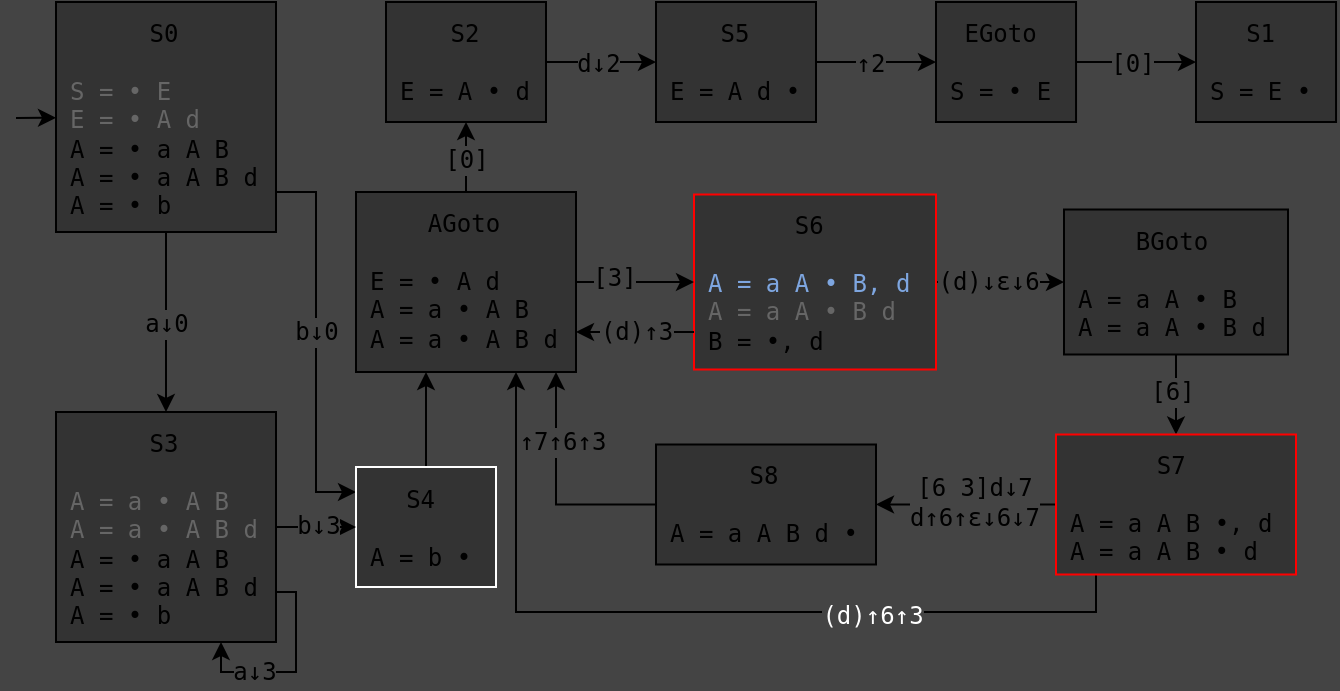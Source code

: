 <mxfile version="25.0.2">
  <diagram name="Page-1" id="PYJ2EbEZMSt3SerLNBYG">
    <mxGraphModel dx="697" dy="707" grid="1" gridSize="10" guides="1" tooltips="1" connect="1" arrows="1" fold="1" page="1" pageScale="1" pageWidth="827" pageHeight="1169" background="#444444" math="0" shadow="0">
      <root>
        <mxCell id="0" />
        <mxCell id="1" parent="0" />
        <mxCell id="pAEnlqBqYRoMagqUOsFd-11" style="edgeStyle=orthogonalEdgeStyle;rounded=0;orthogonalLoop=1;jettySize=auto;html=1;fontFamily=monospace;fontSize=12;fontColor=default;labelBackgroundColor=#444444;resizable=0;" parent="1" source="pAEnlqBqYRoMagqUOsFd-32" target="hS7_LjZfpNOxfmpkIFcN-2" edge="1">
          <mxGeometry relative="1" as="geometry" />
        </mxCell>
        <mxCell id="X8vxwtajDv38VZMK7RrP-1" value="[0]" style="edgeLabel;html=1;align=center;verticalAlign=middle;resizable=0;points=[];rounded=0;strokeColor=default;spacing=10;fontFamily=monospace;fontSize=12;fontColor=default;labelBackgroundColor=#444444;fillColor=default;gradientColor=none;" parent="pAEnlqBqYRoMagqUOsFd-11" vertex="1" connectable="0">
          <mxGeometry x="-0.061" y="-2" relative="1" as="geometry">
            <mxPoint y="-1" as="offset" />
          </mxGeometry>
        </mxCell>
        <mxCell id="pAEnlqBqYRoMagqUOsFd-15" style="edgeStyle=orthogonalEdgeStyle;rounded=0;orthogonalLoop=1;jettySize=auto;html=1;fontFamily=monospace;fontSize=12;fontColor=default;labelBackgroundColor=#444444;resizable=0;" parent="1" source="hS7_LjZfpNOxfmpkIFcN-1" target="pAEnlqBqYRoMagqUOsFd-14" edge="1">
          <mxGeometry relative="1" as="geometry" />
        </mxCell>
        <mxCell id="pAEnlqBqYRoMagqUOsFd-16" value="a↓0" style="edgeLabel;html=1;align=center;verticalAlign=middle;resizable=0;points=[];rounded=0;strokeColor=default;spacing=10;fontFamily=monospace;fontSize=12;fontColor=default;labelBackgroundColor=#444444;fillColor=default;gradientColor=none;" parent="pAEnlqBqYRoMagqUOsFd-15" vertex="1" connectable="0">
          <mxGeometry x="0.019" relative="1" as="geometry">
            <mxPoint as="offset" />
          </mxGeometry>
        </mxCell>
        <mxCell id="pAEnlqBqYRoMagqUOsFd-17" style="edgeStyle=orthogonalEdgeStyle;rounded=0;orthogonalLoop=1;jettySize=auto;html=1;fontFamily=monospace;fontSize=12;fontColor=default;labelBackgroundColor=#444444;resizable=0;" parent="1" source="hS7_LjZfpNOxfmpkIFcN-1" target="hS7_LjZfpNOxfmpkIFcN-5" edge="1">
          <mxGeometry relative="1" as="geometry">
            <Array as="points">
              <mxPoint x="170" y="110" />
              <mxPoint x="170" y="260" />
            </Array>
          </mxGeometry>
        </mxCell>
        <mxCell id="pAEnlqBqYRoMagqUOsFd-18" value="b↓0" style="edgeLabel;html=1;align=center;verticalAlign=middle;resizable=0;points=[];rounded=0;strokeColor=default;spacing=10;fontFamily=monospace;fontSize=12;fontColor=default;labelBackgroundColor=#444444;fillColor=default;gradientColor=none;" parent="pAEnlqBqYRoMagqUOsFd-17" vertex="1" connectable="0">
          <mxGeometry x="0.146" relative="1" as="geometry">
            <mxPoint y="-19" as="offset" />
          </mxGeometry>
        </mxCell>
        <mxCell id="hS7_LjZfpNOxfmpkIFcN-1" value="&lt;div style=&quot;text-align: center;&quot;&gt;S0&lt;/div&gt;&lt;div&gt;&lt;br&gt;&lt;/div&gt;&lt;font color=&quot;#666666&quot;&gt;S = •&amp;nbsp;E&lt;/font&gt;&lt;div&gt;&lt;font color=&quot;#666666&quot;&gt;E = • A d&lt;br&gt;&lt;/font&gt;&lt;div&gt;A =&amp;nbsp;&lt;span style=&quot;background-color: initial;&quot;&gt;•&lt;/span&gt;&lt;span style=&quot;background-color: initial;&quot;&gt;&amp;nbsp;a A B&lt;/span&gt;&lt;/div&gt;A =&amp;nbsp;&lt;span style=&quot;background-color: initial;&quot;&gt;•&lt;/span&gt;&lt;span style=&quot;background-color: initial;&quot;&gt;&amp;nbsp;a A B d&lt;br&gt;&lt;/span&gt;A =&amp;nbsp;&lt;span style=&quot;background-color: initial;&quot;&gt;•&lt;/span&gt;&lt;span style=&quot;background-color: initial;&quot;&gt;&amp;nbsp;b&lt;/span&gt;&lt;/div&gt;" style="rounded=0;whiteSpace=wrap;html=1;fontFamily=monospace;align=left;spacing=7;verticalAlign=top;spacingTop=-3;fillColor=#333333;fontColor=default;" parent="1" vertex="1">
          <mxGeometry x="40" y="15" width="110" height="115" as="geometry" />
        </mxCell>
        <mxCell id="hS7_LjZfpNOxfmpkIFcN-2" value="&lt;div style=&quot;text-align: center;&quot;&gt;S1&lt;/div&gt;&lt;div&gt;&lt;br&gt;&lt;/div&gt;&lt;div&gt;S = E&amp;nbsp;&lt;span style=&quot;background-color: initial;&quot;&gt;•&lt;/span&gt;&lt;/div&gt;" style="rounded=0;whiteSpace=wrap;html=1;fontFamily=monospace;align=left;spacing=7;verticalAlign=top;spacingTop=-3;fillColor=#333333;" parent="1" vertex="1">
          <mxGeometry x="610" y="15" width="70.02" height="60" as="geometry" />
        </mxCell>
        <mxCell id="l_MzE4PI4m4KdWx8kdIT-2" style="edgeStyle=orthogonalEdgeStyle;rounded=0;orthogonalLoop=1;jettySize=auto;html=1;fontFamily=monospace;fontSize=12;fontColor=default;labelBackgroundColor=#444444;resizable=0;" parent="1" source="hS7_LjZfpNOxfmpkIFcN-5" target="pAEnlqBqYRoMagqUOsFd-34" edge="1">
          <mxGeometry relative="1" as="geometry">
            <Array as="points">
              <mxPoint x="225" y="210" />
              <mxPoint x="225" y="210" />
            </Array>
          </mxGeometry>
        </mxCell>
        <mxCell id="l_MzE4PI4m4KdWx8kdIT-10" value="" style="edgeLabel;html=1;align=center;verticalAlign=middle;resizable=0;points=[];rounded=0;strokeColor=default;spacing=10;fontFamily=monospace;fontSize=12;fontColor=default;labelBackgroundColor=#444444;fillColor=default;gradientColor=none;" parent="l_MzE4PI4m4KdWx8kdIT-2" vertex="1" connectable="0">
          <mxGeometry x="-0.197" y="-1" relative="1" as="geometry">
            <mxPoint as="offset" />
          </mxGeometry>
        </mxCell>
        <mxCell id="hS7_LjZfpNOxfmpkIFcN-5" value="&lt;div style=&quot;text-align: center;&quot;&gt;&lt;div&gt;S4&lt;/div&gt;&lt;div style=&quot;text-align: left;&quot;&gt;&lt;br&gt;&lt;/div&gt;&lt;font&gt;&lt;span style=&quot;text-align: left;&quot;&gt;A = b&amp;nbsp;&lt;/span&gt;&lt;span style=&quot;text-align: left;&quot;&gt;•&lt;br&gt;&lt;/span&gt;&lt;/font&gt;&lt;/div&gt;" style="rounded=0;whiteSpace=wrap;html=1;fontFamily=monospace;align=left;spacing=7;verticalAlign=top;spacingTop=-3;fillColor=#333333;strokeColor=#FFFFFF;fontColor=default;" parent="1" vertex="1">
          <mxGeometry x="190" y="247.5" width="70" height="60" as="geometry" />
        </mxCell>
        <mxCell id="pAEnlqBqYRoMagqUOsFd-12" style="edgeStyle=orthogonalEdgeStyle;rounded=0;orthogonalLoop=1;jettySize=auto;html=1;fontFamily=monospace;fontSize=12;fontColor=default;labelBackgroundColor=#444444;resizable=0;" parent="1" source="hS7_LjZfpNOxfmpkIFcN-6" target="hS7_LjZfpNOxfmpkIFcN-7" edge="1">
          <mxGeometry relative="1" as="geometry" />
        </mxCell>
        <mxCell id="pAEnlqBqYRoMagqUOsFd-13" value="d↓2" style="edgeLabel;html=1;align=center;verticalAlign=middle;resizable=0;points=[];rounded=0;strokeColor=default;spacing=10;fontFamily=monospace;fontSize=12;fontColor=default;labelBackgroundColor=#444444;fillColor=default;gradientColor=none;" parent="pAEnlqBqYRoMagqUOsFd-12" vertex="1" connectable="0">
          <mxGeometry x="-0.048" y="-1" relative="1" as="geometry">
            <mxPoint as="offset" />
          </mxGeometry>
        </mxCell>
        <mxCell id="hS7_LjZfpNOxfmpkIFcN-6" value="&lt;div style=&quot;text-align: center;&quot;&gt;S2&lt;/div&gt;&lt;div&gt;&lt;br&gt;&lt;/div&gt;&lt;font&gt;E = A • d&lt;br&gt;&lt;/font&gt;" style="rounded=0;whiteSpace=wrap;html=1;fontFamily=monospace;align=left;spacing=7;verticalAlign=top;spacingTop=-3;fillColor=#333333;fontColor=default;" parent="1" vertex="1">
          <mxGeometry x="205" y="15" width="80" height="60" as="geometry" />
        </mxCell>
        <mxCell id="pAEnlqBqYRoMagqUOsFd-33" style="edgeStyle=orthogonalEdgeStyle;rounded=0;orthogonalLoop=1;jettySize=auto;html=1;fontFamily=monospace;fontSize=12;fontColor=default;labelBackgroundColor=#444444;resizable=0;" parent="1" source="hS7_LjZfpNOxfmpkIFcN-7" target="pAEnlqBqYRoMagqUOsFd-32" edge="1">
          <mxGeometry relative="1" as="geometry">
            <Array as="points">
              <mxPoint x="440" y="45" />
              <mxPoint x="440" y="45" />
            </Array>
          </mxGeometry>
        </mxCell>
        <mxCell id="l_MzE4PI4m4KdWx8kdIT-8" value="↑2" style="edgeLabel;html=1;align=center;verticalAlign=middle;resizable=0;points=[];rounded=0;strokeColor=default;spacing=10;fontFamily=monospace;fontSize=12;fontColor=default;labelBackgroundColor=#444444;fillColor=default;gradientColor=none;" parent="pAEnlqBqYRoMagqUOsFd-33" vertex="1" connectable="0">
          <mxGeometry x="-0.119" y="-1" relative="1" as="geometry">
            <mxPoint as="offset" />
          </mxGeometry>
        </mxCell>
        <mxCell id="hS7_LjZfpNOxfmpkIFcN-7" value="&lt;div style=&quot;text-align: center;&quot;&gt;S5&lt;/div&gt;&lt;div&gt;&lt;br&gt;&lt;/div&gt;&lt;div style=&quot;text-align: center;&quot;&gt;&lt;span style=&quot;text-align: left;&quot;&gt;E = A d&lt;/span&gt;&lt;span style=&quot;background-color: initial; text-align: left;&quot;&gt;&amp;nbsp;&lt;/span&gt;&lt;span style=&quot;background-color: initial; text-align: left;&quot;&gt;•&lt;/span&gt;&lt;/div&gt;" style="rounded=0;whiteSpace=wrap;html=1;fontFamily=monospace;align=left;spacing=7;verticalAlign=top;spacingTop=-3;fillColor=#333333;" parent="1" vertex="1">
          <mxGeometry x="340" y="15" width="80" height="60" as="geometry" />
        </mxCell>
        <mxCell id="hS7_LjZfpNOxfmpkIFcN-57" value="" style="endArrow=classic;html=1;rounded=0;fontFamily=monospace;fontSize=12;fontColor=default;" parent="1" target="hS7_LjZfpNOxfmpkIFcN-1" edge="1">
          <mxGeometry width="50" height="50" relative="1" as="geometry">
            <mxPoint x="20" y="73" as="sourcePoint" />
            <mxPoint y="40" as="targetPoint" />
          </mxGeometry>
        </mxCell>
        <mxCell id="pAEnlqBqYRoMagqUOsFd-26" style="edgeStyle=orthogonalEdgeStyle;rounded=0;orthogonalLoop=1;jettySize=auto;html=1;fontFamily=monospace;fontSize=12;fontColor=default;labelBackgroundColor=#444444;resizable=0;" parent="1" source="l_MzE4PI4m4KdWx8kdIT-4" target="pAEnlqBqYRoMagqUOsFd-25" edge="1">
          <mxGeometry relative="1" as="geometry" />
        </mxCell>
        <mxCell id="X8vxwtajDv38VZMK7RrP-2" value="[6]" style="edgeLabel;html=1;align=center;verticalAlign=middle;resizable=0;points=[];rounded=0;strokeColor=default;spacing=10;fontFamily=monospace;fontSize=12;fontColor=default;labelBackgroundColor=#444444;fillColor=default;gradientColor=none;" parent="pAEnlqBqYRoMagqUOsFd-26" vertex="1" connectable="0">
          <mxGeometry x="-0.079" y="-2" relative="1" as="geometry">
            <mxPoint as="offset" />
          </mxGeometry>
        </mxCell>
        <mxCell id="l_MzE4PI4m4KdWx8kdIT-5" style="edgeStyle=orthogonalEdgeStyle;rounded=0;orthogonalLoop=1;jettySize=auto;html=1;fontFamily=monospace;fontSize=12;fontColor=default;labelBackgroundColor=#444444;resizable=0;" parent="1" source="pAEnlqBqYRoMagqUOsFd-1" target="l_MzE4PI4m4KdWx8kdIT-4" edge="1">
          <mxGeometry relative="1" as="geometry" />
        </mxCell>
        <mxCell id="l_MzE4PI4m4KdWx8kdIT-9" value="(d)↓ε↓6" style="edgeLabel;html=1;align=center;verticalAlign=middle;resizable=0;points=[];rounded=0;strokeColor=default;spacing=10;fontFamily=monospace;fontSize=12;fontColor=default;labelBackgroundColor=#444444;fillColor=default;gradientColor=none;" parent="l_MzE4PI4m4KdWx8kdIT-5" vertex="1" connectable="0">
          <mxGeometry x="-0.074" y="-3" relative="1" as="geometry">
            <mxPoint x="-4" y="-3" as="offset" />
          </mxGeometry>
        </mxCell>
        <mxCell id="pAEnlqBqYRoMagqUOsFd-1" value="&lt;div style=&quot;text-align: center;&quot;&gt;S6&lt;/div&gt;&lt;div&gt;&lt;br&gt;&lt;/div&gt;&lt;div style=&quot;text-align: center;&quot;&gt;&lt;div style=&quot;text-align: left;&quot;&gt;&lt;font color=&quot;#7ea6e0&quot;&gt;&lt;span style=&quot;background-color: initial;&quot;&gt;A =&lt;/span&gt;&lt;span style=&quot;background-color: initial;&quot;&gt;&amp;nbsp;a&lt;/span&gt;&lt;span style=&quot;background-color: initial;&quot;&gt;&amp;nbsp;&lt;/span&gt;&lt;span style=&quot;background-color: initial;&quot;&gt;A&amp;nbsp;&lt;/span&gt;&lt;span style=&quot;background-color: initial;&quot;&gt;•&lt;/span&gt;&lt;span style=&quot;background-color: initial;&quot;&gt;&amp;nbsp;&lt;/span&gt;&lt;span style=&quot;background-color: initial;&quot;&gt;B, d&lt;/span&gt;&lt;/font&gt;&lt;/div&gt;&lt;div style=&quot;text-align: left;&quot;&gt;&lt;font color=&quot;#666666&quot;&gt;A =&amp;nbsp;&lt;span style=&quot;background-color: initial;&quot;&gt;a&lt;/span&gt;&lt;span style=&quot;background-color: initial;&quot;&gt;&amp;nbsp;&lt;/span&gt;&lt;span style=&quot;background-color: initial;&quot;&gt;A&amp;nbsp;&lt;/span&gt;&lt;span style=&quot;background-color: initial;&quot;&gt;•&lt;/span&gt;&lt;span style=&quot;background-color: initial;&quot;&gt;&amp;nbsp;&lt;/span&gt;&lt;span style=&quot;background-color: initial;&quot;&gt;B d&lt;/span&gt;&lt;/font&gt;&lt;/div&gt;&lt;div style=&quot;text-align: left;&quot;&gt;&lt;span style=&quot;background-color: initial;&quot;&gt;B = •, d&lt;/span&gt;&lt;/div&gt;&lt;/div&gt;" style="rounded=0;whiteSpace=wrap;html=1;fontFamily=monospace;align=left;spacing=7;verticalAlign=top;spacingTop=-3;fillColor=#333333;strokeColor=#FF0000;" parent="1" vertex="1">
          <mxGeometry x="359" y="111.25" width="121" height="87.5" as="geometry" />
        </mxCell>
        <mxCell id="pAEnlqBqYRoMagqUOsFd-19" style="edgeStyle=orthogonalEdgeStyle;rounded=0;orthogonalLoop=1;jettySize=auto;html=1;fontFamily=monospace;fontSize=12;fontColor=default;labelBackgroundColor=#444444;resizable=0;" parent="1" source="pAEnlqBqYRoMagqUOsFd-14" target="hS7_LjZfpNOxfmpkIFcN-5" edge="1">
          <mxGeometry relative="1" as="geometry" />
        </mxCell>
        <mxCell id="pAEnlqBqYRoMagqUOsFd-20" value="b↓3" style="edgeLabel;html=1;align=center;verticalAlign=middle;resizable=0;points=[];rounded=0;strokeColor=default;spacing=10;fontFamily=monospace;fontSize=12;fontColor=default;labelBackgroundColor=#444444;fillColor=default;gradientColor=none;" parent="pAEnlqBqYRoMagqUOsFd-19" vertex="1" connectable="0">
          <mxGeometry x="0.134" y="1" relative="1" as="geometry">
            <mxPoint x="-2" as="offset" />
          </mxGeometry>
        </mxCell>
        <mxCell id="pAEnlqBqYRoMagqUOsFd-14" value="&lt;div style=&quot;text-align: center;&quot;&gt;S3&lt;/div&gt;&lt;div&gt;&lt;span style=&quot;background-color: initial;&quot;&gt;&lt;br&gt;&lt;/span&gt;&lt;/div&gt;&lt;div&gt;&lt;font color=&quot;#666666&quot;&gt;&lt;span style=&quot;background-color: initial;&quot;&gt;A =&lt;/span&gt;&lt;span style=&quot;background-color: initial;&quot;&gt;&amp;nbsp;a&lt;/span&gt;&lt;span style=&quot;background-color: initial;&quot;&gt;&amp;nbsp;&lt;/span&gt;&lt;span style=&quot;background-color: initial;&quot;&gt;•&lt;/span&gt;&lt;span style=&quot;background-color: initial;&quot;&gt;&amp;nbsp;A B&lt;/span&gt;&lt;/font&gt;&lt;/div&gt;&lt;div&gt;&lt;font color=&quot;#666666&quot;&gt;A =&amp;nbsp;&lt;span style=&quot;background-color: initial;&quot;&gt;a&lt;/span&gt;&lt;span style=&quot;background-color: initial;&quot;&gt;&amp;nbsp;&lt;/span&gt;&lt;span style=&quot;background-color: initial;&quot;&gt;•&lt;/span&gt;&lt;span style=&quot;background-color: initial;&quot;&gt;&amp;nbsp;A B d&lt;/span&gt;&lt;/font&gt;&lt;/div&gt;&lt;div&gt;&lt;span style=&quot;background-color: initial;&quot;&gt;A =&lt;/span&gt;&lt;span style=&quot;background-color: initial;&quot;&gt;&amp;nbsp;&lt;/span&gt;&lt;span style=&quot;background-color: initial;&quot;&gt;•&lt;/span&gt;&lt;span style=&quot;background-color: initial;&quot;&gt;&amp;nbsp;&lt;/span&gt;&lt;span style=&quot;background-color: initial;&quot;&gt;a&lt;/span&gt;&lt;span style=&quot;background-color: initial;&quot;&gt;&amp;nbsp;&lt;/span&gt;&lt;span style=&quot;background-color: initial;&quot;&gt;A B&lt;/span&gt;&lt;/div&gt;&lt;div&gt;A =&amp;nbsp;&lt;span style=&quot;background-color: initial;&quot;&gt;•&lt;/span&gt;&lt;span style=&quot;background-color: initial;&quot;&gt;&amp;nbsp;&lt;/span&gt;&lt;span style=&quot;background-color: initial;&quot;&gt;a&lt;/span&gt;&lt;span style=&quot;background-color: initial;&quot;&gt;&amp;nbsp;A B d&lt;/span&gt;&lt;/div&gt;&lt;div&gt;A =&amp;nbsp;&lt;span style=&quot;background-color: initial;&quot;&gt;•&lt;/span&gt;&lt;span style=&quot;background-color: initial;&quot;&gt;&amp;nbsp;b&lt;/span&gt;&lt;/div&gt;" style="rounded=0;whiteSpace=wrap;html=1;fontFamily=monospace;align=left;spacing=7;verticalAlign=top;spacingTop=-3;fillColor=#333333;fontColor=default;" parent="1" vertex="1">
          <mxGeometry x="40" y="220" width="110" height="115" as="geometry" />
        </mxCell>
        <mxCell id="pAEnlqBqYRoMagqUOsFd-21" style="edgeStyle=orthogonalEdgeStyle;rounded=0;orthogonalLoop=1;jettySize=auto;html=1;fontFamily=monospace;fontSize=12;fontColor=default;labelBackgroundColor=#444444;resizable=0;entryX=0.75;entryY=1;entryDx=0;entryDy=0;" parent="1" source="pAEnlqBqYRoMagqUOsFd-14" target="pAEnlqBqYRoMagqUOsFd-14" edge="1">
          <mxGeometry relative="1" as="geometry">
            <mxPoint x="150" y="320" as="sourcePoint" />
            <mxPoint x="150" y="340" as="targetPoint" />
            <Array as="points">
              <mxPoint x="160" y="310" />
              <mxPoint x="160" y="350" />
              <mxPoint x="123" y="350" />
            </Array>
          </mxGeometry>
        </mxCell>
        <mxCell id="pAEnlqBqYRoMagqUOsFd-22" value="a↓3" style="edgeLabel;html=1;align=center;verticalAlign=middle;resizable=0;points=[];rounded=0;strokeColor=default;spacing=10;fontFamily=monospace;fontSize=12;fontColor=default;labelBackgroundColor=#444444;fillColor=default;gradientColor=none;" parent="pAEnlqBqYRoMagqUOsFd-21" vertex="1" connectable="0">
          <mxGeometry x="0.385" y="2" relative="1" as="geometry">
            <mxPoint y="-2" as="offset" />
          </mxGeometry>
        </mxCell>
        <mxCell id="pAEnlqBqYRoMagqUOsFd-29" style="edgeStyle=orthogonalEdgeStyle;rounded=0;orthogonalLoop=1;jettySize=auto;html=1;fontFamily=monospace;fontSize=12;fontColor=default;labelBackgroundColor=#444444;resizable=0;" parent="1" source="pAEnlqBqYRoMagqUOsFd-25" target="pAEnlqBqYRoMagqUOsFd-28" edge="1">
          <mxGeometry relative="1" as="geometry" />
        </mxCell>
        <mxCell id="pAEnlqBqYRoMagqUOsFd-30" value="[6 3]d↓7&lt;div&gt;d↑6↑ε↓6↓7&lt;/div&gt;" style="edgeLabel;html=1;align=center;verticalAlign=middle;resizable=0;points=[];rounded=0;strokeColor=default;spacing=10;fontFamily=monospace;fontSize=12;fontColor=default;labelBackgroundColor=#444444;fillColor=default;gradientColor=none;" parent="pAEnlqBqYRoMagqUOsFd-29" vertex="1" connectable="0">
          <mxGeometry x="-0.001" y="-1" relative="1" as="geometry">
            <mxPoint x="4" y="-1" as="offset" />
          </mxGeometry>
        </mxCell>
        <mxCell id="l_MzE4PI4m4KdWx8kdIT-11" style="edgeStyle=orthogonalEdgeStyle;rounded=0;orthogonalLoop=1;jettySize=auto;html=1;fontFamily=monospace;fontSize=12;fontColor=#FFFFFF;labelBackgroundColor=#444444;resizable=0;strokeColor=default;" parent="1" source="pAEnlqBqYRoMagqUOsFd-25" target="pAEnlqBqYRoMagqUOsFd-34" edge="1">
          <mxGeometry relative="1" as="geometry">
            <Array as="points">
              <mxPoint x="560" y="320" />
              <mxPoint x="270" y="320" />
            </Array>
          </mxGeometry>
        </mxCell>
        <mxCell id="l_MzE4PI4m4KdWx8kdIT-12" value="(d)&lt;font&gt;↑6&lt;/font&gt;↑3" style="edgeLabel;html=1;align=center;verticalAlign=middle;resizable=0;points=[];rounded=0;strokeColor=default;spacing=10;fontFamily=monospace;fontSize=12;fontColor=#FFFFFF;labelBackgroundColor=#444444;fillColor=default;gradientColor=none;" parent="l_MzE4PI4m4KdWx8kdIT-11" vertex="1" connectable="0">
          <mxGeometry x="-0.388" y="2" relative="1" as="geometry">
            <mxPoint as="offset" />
          </mxGeometry>
        </mxCell>
        <mxCell id="pAEnlqBqYRoMagqUOsFd-25" value="&lt;div style=&quot;text-align: center;&quot;&gt;S7&lt;/div&gt;&lt;div&gt;&lt;br&gt;&lt;/div&gt;&lt;div style=&quot;text-align: center;&quot;&gt;&lt;div style=&quot;text-align: left;&quot;&gt;&lt;span style=&quot;background-color: initial;&quot;&gt;A =&lt;/span&gt;&lt;span style=&quot;background-color: initial;&quot;&gt;&amp;nbsp;a&lt;/span&gt;&lt;span style=&quot;background-color: initial;&quot;&gt;&amp;nbsp;&lt;/span&gt;&lt;span style=&quot;background-color: initial;&quot;&gt;A&lt;/span&gt;&lt;span style=&quot;background-color: initial;&quot;&gt;&amp;nbsp;&lt;/span&gt;&lt;span style=&quot;background-color: initial;&quot;&gt;B&lt;/span&gt;&lt;span style=&quot;background-color: initial;&quot;&gt;&amp;nbsp;&lt;/span&gt;&lt;span style=&quot;background-color: initial;&quot;&gt;•, d&lt;/span&gt;&lt;/div&gt;&lt;div style=&quot;text-align: left;&quot;&gt;A =&amp;nbsp;&lt;span style=&quot;background-color: initial;&quot;&gt;a&lt;/span&gt;&lt;span style=&quot;background-color: initial;&quot;&gt;&amp;nbsp;&lt;/span&gt;&lt;span style=&quot;background-color: initial;&quot;&gt;A&amp;nbsp;&lt;/span&gt;&lt;span style=&quot;background-color: initial;&quot;&gt;B&lt;/span&gt;&lt;span style=&quot;background-color: initial;&quot;&gt;&amp;nbsp;&lt;/span&gt;&lt;span style=&quot;background-color: initial;&quot;&gt;•&lt;/span&gt;&lt;span style=&quot;background-color: initial;&quot;&gt;&amp;nbsp;d&lt;/span&gt;&lt;/div&gt;&lt;/div&gt;" style="rounded=0;whiteSpace=wrap;html=1;fontFamily=monospace;align=left;spacing=7;verticalAlign=top;spacingTop=-3;fillColor=#333333;strokeColor=#FF0000;" parent="1" vertex="1">
          <mxGeometry x="540" y="231.25" width="120" height="70" as="geometry" />
        </mxCell>
        <mxCell id="l_MzE4PI4m4KdWx8kdIT-3" style="edgeStyle=orthogonalEdgeStyle;rounded=0;orthogonalLoop=1;jettySize=auto;html=1;fontFamily=monospace;fontSize=12;fontColor=default;labelBackgroundColor=#444444;resizable=0;" parent="1" source="pAEnlqBqYRoMagqUOsFd-28" target="pAEnlqBqYRoMagqUOsFd-34" edge="1">
          <mxGeometry relative="1" as="geometry">
            <Array as="points">
              <mxPoint x="290" y="266" />
            </Array>
          </mxGeometry>
        </mxCell>
        <mxCell id="l_MzE4PI4m4KdWx8kdIT-7" value="↑7↑6↑3" style="edgeLabel;html=1;align=center;verticalAlign=middle;resizable=0;points=[];rounded=0;strokeColor=default;spacing=10;fontFamily=monospace;fontSize=12;fontColor=default;labelBackgroundColor=#444444;fillColor=default;gradientColor=none;" parent="l_MzE4PI4m4KdWx8kdIT-3" vertex="1" connectable="0">
          <mxGeometry x="0.403" y="-1" relative="1" as="geometry">
            <mxPoint x="2" as="offset" />
          </mxGeometry>
        </mxCell>
        <mxCell id="pAEnlqBqYRoMagqUOsFd-28" value="&lt;div style=&quot;text-align: center;&quot;&gt;S8&lt;/div&gt;&lt;div&gt;&lt;br&gt;&lt;/div&gt;&lt;div style=&quot;text-align: center;&quot;&gt;&lt;div style=&quot;text-align: left;&quot;&gt;A =&amp;nbsp;&lt;span style=&quot;background-color: initial;&quot;&gt;a&lt;/span&gt;&lt;span style=&quot;background-color: initial;&quot;&gt;&amp;nbsp;&lt;/span&gt;&lt;span style=&quot;background-color: initial;&quot;&gt;A&amp;nbsp;&lt;/span&gt;&lt;span style=&quot;background-color: initial;&quot;&gt;B&lt;/span&gt;&lt;span style=&quot;background-color: initial;&quot;&gt;&amp;nbsp;d&lt;/span&gt;&lt;span style=&quot;background-color: initial;&quot;&gt;&amp;nbsp;&lt;/span&gt;&lt;span style=&quot;background-color: initial;&quot;&gt;•&lt;/span&gt;&lt;/div&gt;&lt;/div&gt;" style="rounded=0;whiteSpace=wrap;html=1;fontFamily=monospace;align=left;spacing=7;verticalAlign=top;spacingTop=-3;fillColor=#333333;" parent="1" vertex="1">
          <mxGeometry x="340" y="236.25" width="110" height="60" as="geometry" />
        </mxCell>
        <mxCell id="pAEnlqBqYRoMagqUOsFd-32" value="&lt;div style=&quot;text-align: center;&quot;&gt;EGoto&lt;/div&gt;&lt;div&gt;&lt;br&gt;&lt;/div&gt;&lt;div&gt;S =&lt;span style=&quot;background-color: initial;&quot;&gt;&amp;nbsp;&lt;/span&gt;&lt;span style=&quot;background-color: initial;&quot;&gt;•&lt;/span&gt;&lt;span style=&quot;background-color: initial;&quot;&gt;&amp;nbsp;E&lt;/span&gt;&lt;/div&gt;" style="rounded=0;whiteSpace=wrap;html=1;fontFamily=monospace;align=left;spacing=7;verticalAlign=top;spacingTop=-3;fillColor=#333333;" parent="1" vertex="1">
          <mxGeometry x="480" y="15" width="70.02" height="60" as="geometry" />
        </mxCell>
        <mxCell id="pAEnlqBqYRoMagqUOsFd-35" style="edgeStyle=orthogonalEdgeStyle;rounded=0;orthogonalLoop=1;jettySize=auto;html=1;fontFamily=monospace;fontSize=12;fontColor=default;labelBackgroundColor=#444444;resizable=0;" parent="1" source="pAEnlqBqYRoMagqUOsFd-34" target="hS7_LjZfpNOxfmpkIFcN-6" edge="1">
          <mxGeometry relative="1" as="geometry" />
        </mxCell>
        <mxCell id="pAEnlqBqYRoMagqUOsFd-37" value="[0]" style="edgeLabel;html=1;align=center;verticalAlign=middle;resizable=0;points=[];rounded=0;strokeColor=default;spacing=10;fontFamily=monospace;fontSize=12;fontColor=default;labelBackgroundColor=#444444;fillColor=default;gradientColor=none;" parent="pAEnlqBqYRoMagqUOsFd-35" vertex="1" connectable="0">
          <mxGeometry x="0.174" relative="1" as="geometry">
            <mxPoint as="offset" />
          </mxGeometry>
        </mxCell>
        <mxCell id="pAEnlqBqYRoMagqUOsFd-36" style="edgeStyle=orthogonalEdgeStyle;rounded=0;orthogonalLoop=1;jettySize=auto;html=1;fontFamily=monospace;fontSize=12;fontColor=default;labelBackgroundColor=#444444;resizable=0;" parent="1" source="pAEnlqBqYRoMagqUOsFd-34" target="pAEnlqBqYRoMagqUOsFd-1" edge="1">
          <mxGeometry relative="1" as="geometry" />
        </mxCell>
        <mxCell id="pAEnlqBqYRoMagqUOsFd-38" value="[3]" style="edgeLabel;html=1;align=center;verticalAlign=middle;resizable=0;points=[];rounded=0;strokeColor=default;spacing=10;fontFamily=monospace;fontSize=12;fontColor=default;labelBackgroundColor=#444444;fillColor=default;gradientColor=none;" parent="pAEnlqBqYRoMagqUOsFd-36" vertex="1" connectable="0">
          <mxGeometry x="-0.487" relative="1" as="geometry">
            <mxPoint x="4" y="-2" as="offset" />
          </mxGeometry>
        </mxCell>
        <mxCell id="pAEnlqBqYRoMagqUOsFd-34" value="&lt;div style=&quot;text-align: center;&quot;&gt;AGoto&lt;/div&gt;&lt;div&gt;&lt;br&gt;&lt;/div&gt;&lt;div&gt;E = • A d&lt;br&gt;&lt;div&gt;&lt;div&gt;&lt;span style=&quot;background-color: initial;&quot;&gt;A =&lt;/span&gt;&lt;span style=&quot;background-color: initial;&quot;&gt;&amp;nbsp;a&lt;/span&gt;&lt;span style=&quot;background-color: initial;&quot;&gt;&amp;nbsp;&lt;/span&gt;&lt;span style=&quot;background-color: initial;&quot;&gt;•&lt;/span&gt;&lt;span style=&quot;background-color: initial;&quot;&gt;&amp;nbsp;A B&lt;/span&gt;&lt;/div&gt;&lt;div&gt;A =&amp;nbsp;&lt;span style=&quot;background-color: initial;&quot;&gt;a&lt;/span&gt;&lt;span style=&quot;background-color: initial;&quot;&gt;&amp;nbsp;&lt;/span&gt;&lt;span style=&quot;background-color: initial;&quot;&gt;•&lt;/span&gt;&lt;span style=&quot;background-color: initial;&quot;&gt;&amp;nbsp;A B d&lt;/span&gt;&lt;/div&gt;&lt;/div&gt;&lt;/div&gt;" style="rounded=0;whiteSpace=wrap;html=1;fontFamily=monospace;align=left;spacing=7;verticalAlign=top;spacingTop=-3;fillColor=#333333;fontColor=default;" parent="1" vertex="1">
          <mxGeometry x="190" y="110" width="110" height="90" as="geometry" />
        </mxCell>
        <mxCell id="X8vxwtajDv38VZMK7RrP-3" style="edgeStyle=orthogonalEdgeStyle;rounded=0;orthogonalLoop=1;jettySize=auto;html=1;fontFamily=monospace;fontSize=12;fontColor=default;labelBackgroundColor=#444444;resizable=0;" parent="1" source="pAEnlqBqYRoMagqUOsFd-1" target="pAEnlqBqYRoMagqUOsFd-34" edge="1">
          <mxGeometry relative="1" as="geometry">
            <Array as="points">
              <mxPoint x="320" y="180" />
              <mxPoint x="320" y="180" />
            </Array>
          </mxGeometry>
        </mxCell>
        <mxCell id="X8vxwtajDv38VZMK7RrP-4" value="(d)↑3" style="edgeLabel;html=1;align=center;verticalAlign=middle;resizable=0;points=[];rounded=0;strokeColor=default;spacing=10;fontFamily=monospace;fontSize=12;fontColor=default;labelBackgroundColor=#444444;fillColor=default;gradientColor=none;" parent="X8vxwtajDv38VZMK7RrP-3" vertex="1" connectable="0">
          <mxGeometry x="0.171" relative="1" as="geometry">
            <mxPoint x="5" as="offset" />
          </mxGeometry>
        </mxCell>
        <mxCell id="l_MzE4PI4m4KdWx8kdIT-4" value="&lt;div style=&quot;text-align: center;&quot;&gt;BGoto&lt;/div&gt;&lt;div&gt;&lt;br&gt;&lt;/div&gt;&lt;div&gt;&lt;div&gt;&lt;span style=&quot;background-color: initial;&quot;&gt;A =&lt;/span&gt;&lt;span style=&quot;background-color: initial;&quot;&gt;&amp;nbsp;a&lt;/span&gt;&lt;span style=&quot;background-color: initial;&quot;&gt;&amp;nbsp;&lt;/span&gt;&lt;span style=&quot;background-color: initial;&quot;&gt;A&amp;nbsp;&lt;/span&gt;&lt;span style=&quot;background-color: initial;&quot;&gt;•&lt;/span&gt;&lt;span style=&quot;background-color: initial;&quot;&gt;&amp;nbsp;&lt;/span&gt;&lt;span style=&quot;background-color: initial;&quot;&gt;B&lt;/span&gt;&lt;/div&gt;&lt;div&gt;A =&amp;nbsp;&lt;span style=&quot;background-color: initial;&quot;&gt;a&lt;/span&gt;&lt;span style=&quot;background-color: initial;&quot;&gt;&amp;nbsp;&lt;/span&gt;&lt;span style=&quot;background-color: initial;&quot;&gt;A&amp;nbsp;&lt;/span&gt;&lt;span style=&quot;background-color: initial;&quot;&gt;•&lt;/span&gt;&lt;span style=&quot;background-color: initial;&quot;&gt;&amp;nbsp;&lt;/span&gt;&lt;span style=&quot;background-color: initial;&quot;&gt;B d&lt;/span&gt;&lt;/div&gt;&lt;/div&gt;&lt;div&gt;&lt;span style=&quot;background-color: initial;&quot;&gt;&lt;br&gt;&lt;/span&gt;&lt;/div&gt;" style="rounded=0;whiteSpace=wrap;html=1;fontFamily=monospace;align=left;spacing=7;verticalAlign=top;spacingTop=-3;fillColor=#333333;" parent="1" vertex="1">
          <mxGeometry x="544" y="118.75" width="112" height="72.5" as="geometry" />
        </mxCell>
      </root>
    </mxGraphModel>
  </diagram>
</mxfile>

